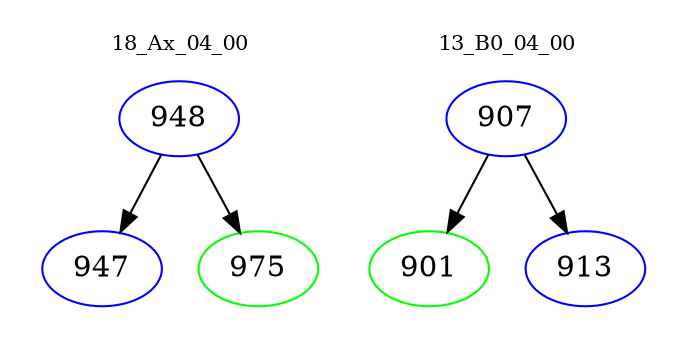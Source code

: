 digraph{
subgraph cluster_0 {
color = white
label = "18_Ax_04_00";
fontsize=10;
T0_948 [label="948", color="blue"]
T0_948 -> T0_947 [color="black"]
T0_947 [label="947", color="blue"]
T0_948 -> T0_975 [color="black"]
T0_975 [label="975", color="green"]
}
subgraph cluster_1 {
color = white
label = "13_B0_04_00";
fontsize=10;
T1_907 [label="907", color="blue"]
T1_907 -> T1_901 [color="black"]
T1_901 [label="901", color="green"]
T1_907 -> T1_913 [color="black"]
T1_913 [label="913", color="blue"]
}
}
